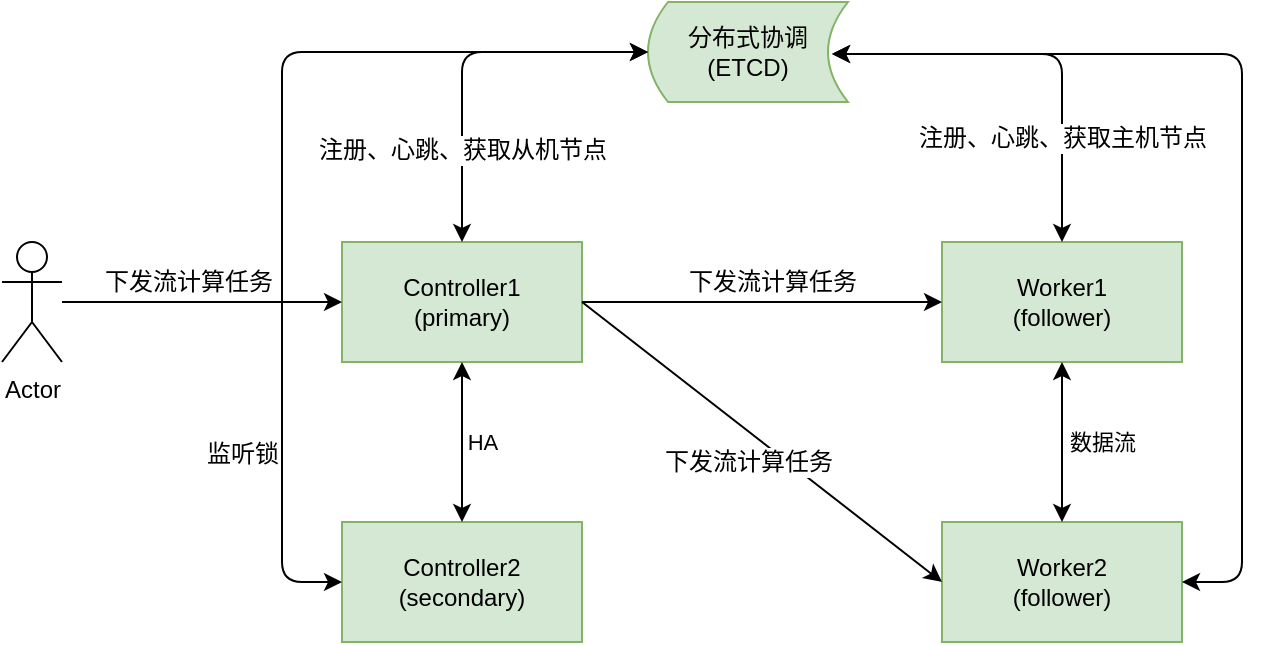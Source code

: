 <mxfile version="12.6.5" type="device" pages="4"><diagram id="Y_t7mS9tfvEqLGT9c2-u" name="总体"><mxGraphModel dx="1426" dy="980" grid="1" gridSize="10" guides="1" tooltips="1" connect="1" arrows="1" fold="1" page="1" pageScale="1" pageWidth="827" pageHeight="1169" math="0" shadow="0"><root><mxCell id="0"/><mxCell id="1" parent="0"/><mxCell id="MhYD4H4_h9FiZGf6SneZ-2" value="Worker1&lt;br&gt;(follower)" style="rounded=0;whiteSpace=wrap;html=1;fillColor=#d5e8d4;strokeColor=#82b366;" parent="1" vertex="1"><mxGeometry x="510" y="210" width="120" height="60" as="geometry"/></mxCell><mxCell id="MhYD4H4_h9FiZGf6SneZ-3" value="Worker2&lt;br&gt;(follower)" style="rounded=0;whiteSpace=wrap;html=1;fillColor=#d5e8d4;strokeColor=#82b366;" parent="1" vertex="1"><mxGeometry x="510" y="350" width="120" height="60" as="geometry"/></mxCell><mxCell id="MhYD4H4_h9FiZGf6SneZ-4" value="Controller1&lt;br&gt;(primary)" style="rounded=0;whiteSpace=wrap;html=1;fillColor=#d5e8d4;strokeColor=#82b366;" parent="1" vertex="1"><mxGeometry x="210" y="210" width="120" height="60" as="geometry"/></mxCell><mxCell id="MhYD4H4_h9FiZGf6SneZ-5" value="Controller2&lt;br&gt;(secondary)" style="rounded=0;whiteSpace=wrap;html=1;fillColor=#d5e8d4;strokeColor=#82b366;" parent="1" vertex="1"><mxGeometry x="210" y="350" width="120" height="60" as="geometry"/></mxCell><mxCell id="MhYD4H4_h9FiZGf6SneZ-7" value="" style="endArrow=classic;html=1;exitX=1;exitY=0.5;exitDx=0;exitDy=0;entryX=0;entryY=0.5;entryDx=0;entryDy=0;" parent="1" source="MhYD4H4_h9FiZGf6SneZ-4" target="MhYD4H4_h9FiZGf6SneZ-2" edge="1"><mxGeometry width="50" height="50" relative="1" as="geometry"><mxPoint x="210" y="450" as="sourcePoint"/><mxPoint x="260" y="400" as="targetPoint"/></mxGeometry></mxCell><mxCell id="MhYD4H4_h9FiZGf6SneZ-10" value="下发流计算任务" style="text;html=1;align=center;verticalAlign=middle;resizable=0;points=[];labelBackgroundColor=#ffffff;" parent="MhYD4H4_h9FiZGf6SneZ-7" vertex="1" connectable="0"><mxGeometry x="0.056" y="2" relative="1" as="geometry"><mxPoint y="-8" as="offset"/></mxGeometry></mxCell><mxCell id="MhYD4H4_h9FiZGf6SneZ-8" value="HA" style="endArrow=classic;startArrow=classic;html=1;exitX=0.5;exitY=1;exitDx=0;exitDy=0;entryX=0.5;entryY=0;entryDx=0;entryDy=0;" parent="1" source="MhYD4H4_h9FiZGf6SneZ-4" target="MhYD4H4_h9FiZGf6SneZ-5" edge="1"><mxGeometry y="10" width="50" height="50" relative="1" as="geometry"><mxPoint x="210" y="450" as="sourcePoint"/><mxPoint x="260" y="400" as="targetPoint"/><mxPoint as="offset"/></mxGeometry></mxCell><mxCell id="MhYD4H4_h9FiZGf6SneZ-9" value="" style="endArrow=classic;html=1;exitX=1;exitY=0.5;exitDx=0;exitDy=0;entryX=0;entryY=0.5;entryDx=0;entryDy=0;" parent="1" source="MhYD4H4_h9FiZGf6SneZ-4" target="MhYD4H4_h9FiZGf6SneZ-3" edge="1"><mxGeometry width="50" height="50" relative="1" as="geometry"><mxPoint x="210" y="450" as="sourcePoint"/><mxPoint x="260" y="400" as="targetPoint"/></mxGeometry></mxCell><mxCell id="8pMUVtiGWb-7spu9zJ_o-13" value="下发流计算任务" style="text;html=1;align=center;verticalAlign=middle;resizable=0;points=[];labelBackgroundColor=#ffffff;" parent="MhYD4H4_h9FiZGf6SneZ-9" vertex="1" connectable="0"><mxGeometry x="0.01" y="3" relative="1" as="geometry"><mxPoint x="-9.62" y="11.76" as="offset"/></mxGeometry></mxCell><mxCell id="8pMUVtiGWb-7spu9zJ_o-1" value="分布式协调&lt;br&gt;(ETCD)" style="shape=dataStorage;whiteSpace=wrap;html=1;fillColor=#d5e8d4;strokeColor=#82b366;" parent="1" vertex="1"><mxGeometry x="363" y="90" width="100" height="50" as="geometry"/></mxCell><mxCell id="8pMUVtiGWb-7spu9zJ_o-4" value="" style="endArrow=classic;startArrow=classic;html=1;exitX=0.5;exitY=0;exitDx=0;exitDy=0;entryX=0;entryY=0.5;entryDx=0;entryDy=0;edgeStyle=orthogonalEdgeStyle;" parent="1" source="MhYD4H4_h9FiZGf6SneZ-4" target="8pMUVtiGWb-7spu9zJ_o-1" edge="1"><mxGeometry width="50" height="50" relative="1" as="geometry"><mxPoint x="210" y="480" as="sourcePoint"/><mxPoint x="260" y="430" as="targetPoint"/></mxGeometry></mxCell><mxCell id="8pMUVtiGWb-7spu9zJ_o-11" value="注册、心跳、获取从机节点" style="text;html=1;align=center;verticalAlign=middle;resizable=0;points=[];labelBackgroundColor=#ffffff;" parent="8pMUVtiGWb-7spu9zJ_o-4" vertex="1" connectable="0"><mxGeometry x="-0.511" y="-3" relative="1" as="geometry"><mxPoint x="-3" as="offset"/></mxGeometry></mxCell><mxCell id="8pMUVtiGWb-7spu9zJ_o-5" value="" style="endArrow=classic;startArrow=classic;html=1;exitX=0;exitY=0.5;exitDx=0;exitDy=0;entryX=0;entryY=0.5;entryDx=0;entryDy=0;edgeStyle=orthogonalEdgeStyle;" parent="1" source="MhYD4H4_h9FiZGf6SneZ-5" target="8pMUVtiGWb-7spu9zJ_o-1" edge="1"><mxGeometry width="50" height="50" relative="1" as="geometry"><mxPoint x="210" y="480" as="sourcePoint"/><mxPoint x="260" y="430" as="targetPoint"/><Array as="points"><mxPoint x="180" y="380"/><mxPoint x="180" y="115"/></Array></mxGeometry></mxCell><mxCell id="v1f63mXPZEzr03_wcrMP-4" value="监听锁" style="text;html=1;align=center;verticalAlign=middle;resizable=0;points=[];labelBackgroundColor=#ffffff;" parent="8pMUVtiGWb-7spu9zJ_o-5" vertex="1" connectable="0"><mxGeometry x="-0.607" y="4" relative="1" as="geometry"><mxPoint x="-16" as="offset"/></mxGeometry></mxCell><mxCell id="8pMUVtiGWb-7spu9zJ_o-8" value="" style="endArrow=classic;startArrow=classic;html=1;exitX=0.5;exitY=0;exitDx=0;exitDy=0;entryX=0.92;entryY=0.52;entryDx=0;entryDy=0;entryPerimeter=0;edgeStyle=orthogonalEdgeStyle;" parent="1" source="MhYD4H4_h9FiZGf6SneZ-2" target="8pMUVtiGWb-7spu9zJ_o-1" edge="1"><mxGeometry width="50" height="50" relative="1" as="geometry"><mxPoint x="170" y="480" as="sourcePoint"/><mxPoint x="220" y="430" as="targetPoint"/><Array as="points"><mxPoint x="570" y="116"/></Array></mxGeometry></mxCell><mxCell id="8pMUVtiGWb-7spu9zJ_o-10" value="注册、心跳、获取主机节点" style="text;html=1;align=center;verticalAlign=middle;resizable=0;points=[];labelBackgroundColor=#ffffff;" parent="8pMUVtiGWb-7spu9zJ_o-8" vertex="1" connectable="0"><mxGeometry x="-0.502" y="-4" relative="1" as="geometry"><mxPoint x="-4" as="offset"/></mxGeometry></mxCell><mxCell id="8pMUVtiGWb-7spu9zJ_o-9" value="" style="endArrow=classic;startArrow=classic;html=1;exitX=1;exitY=0.5;exitDx=0;exitDy=0;entryX=0.92;entryY=0.52;entryDx=0;entryDy=0;entryPerimeter=0;edgeStyle=orthogonalEdgeStyle;" parent="1" source="MhYD4H4_h9FiZGf6SneZ-3" target="8pMUVtiGWb-7spu9zJ_o-1" edge="1"><mxGeometry width="50" height="50" relative="1" as="geometry"><mxPoint x="170" y="480" as="sourcePoint"/><mxPoint x="220" y="430" as="targetPoint"/><Array as="points"><mxPoint x="660" y="380"/><mxPoint x="660" y="116"/></Array></mxGeometry></mxCell><mxCell id="8pMUVtiGWb-7spu9zJ_o-12" value="数据流" style="endArrow=classic;startArrow=classic;html=1;entryX=0.5;entryY=1;entryDx=0;entryDy=0;exitX=0.5;exitY=0;exitDx=0;exitDy=0;" parent="1" source="MhYD4H4_h9FiZGf6SneZ-3" target="MhYD4H4_h9FiZGf6SneZ-2" edge="1"><mxGeometry y="-20" width="50" height="50" relative="1" as="geometry"><mxPoint x="170" y="480" as="sourcePoint"/><mxPoint x="220" y="430" as="targetPoint"/><mxPoint as="offset"/></mxGeometry></mxCell><mxCell id="v1f63mXPZEzr03_wcrMP-1" value="Actor" style="shape=umlActor;verticalLabelPosition=bottom;labelBackgroundColor=#ffffff;verticalAlign=top;html=1;outlineConnect=0;" parent="1" vertex="1"><mxGeometry x="40" y="210" width="30" height="60" as="geometry"/></mxCell><mxCell id="v1f63mXPZEzr03_wcrMP-2" value="" style="endArrow=classic;html=1;entryX=0;entryY=0.5;entryDx=0;entryDy=0;" parent="1" source="v1f63mXPZEzr03_wcrMP-1" target="MhYD4H4_h9FiZGf6SneZ-4" edge="1"><mxGeometry width="50" height="50" relative="1" as="geometry"><mxPoint x="40" y="480" as="sourcePoint"/><mxPoint x="90" y="430" as="targetPoint"/></mxGeometry></mxCell><mxCell id="v1f63mXPZEzr03_wcrMP-3" value="下发流计算任务" style="text;html=1;align=center;verticalAlign=middle;resizable=0;points=[];labelBackgroundColor=#ffffff;" parent="v1f63mXPZEzr03_wcrMP-2" vertex="1" connectable="0"><mxGeometry x="-0.1" y="4" relative="1" as="geometry"><mxPoint y="-6" as="offset"/></mxGeometry></mxCell></root></mxGraphModel></diagram><diagram id="D8POlrJkAR8ddRIlzlFB" name="controller选主"><mxGraphModel dx="1426" dy="980" grid="1" gridSize="10" guides="1" tooltips="1" connect="1" arrows="1" fold="1" page="1" pageScale="1" pageWidth="827" pageHeight="1169" math="0" shadow="0"><root><mxCell id="ibCL3-GTTNyCmqcZHHZb-0"/><mxCell id="ibCL3-GTTNyCmqcZHHZb-1" parent="ibCL3-GTTNyCmqcZHHZb-0"/><mxCell id="Mk0niroRYMnZ9gy7XDmS-0" value="Controller1&lt;br&gt;（second提升为primary)" style="rounded=0;whiteSpace=wrap;html=1;fillColor=#d5e8d4;strokeColor=#82b366;" parent="ibCL3-GTTNyCmqcZHHZb-1" vertex="1"><mxGeometry x="210" y="220" width="120" height="60" as="geometry"/></mxCell><mxCell id="Mk0niroRYMnZ9gy7XDmS-1" value="Controller2&lt;br&gt;(secondary)" style="rounded=0;whiteSpace=wrap;html=1;fillColor=#d5e8d4;strokeColor=#82b366;" parent="ibCL3-GTTNyCmqcZHHZb-1" vertex="1"><mxGeometry x="440" y="220" width="120" height="60" as="geometry"/></mxCell><mxCell id="Mk0niroRYMnZ9gy7XDmS-2" value="分布式协调&lt;br&gt;(ETCD)" style="shape=dataStorage;whiteSpace=wrap;html=1;fillColor=#d5e8d4;strokeColor=#82b366;" parent="ibCL3-GTTNyCmqcZHHZb-1" vertex="1"><mxGeometry x="330" y="100" width="100" height="50" as="geometry"/></mxCell><mxCell id="Mk0niroRYMnZ9gy7XDmS-3" value="" style="endArrow=classic;html=1;exitX=0;exitY=0.5;exitDx=0;exitDy=0;entryX=0.5;entryY=0;entryDx=0;entryDy=0;edgeStyle=orthogonalEdgeStyle;" parent="ibCL3-GTTNyCmqcZHHZb-1" source="Mk0niroRYMnZ9gy7XDmS-2" target="Mk0niroRYMnZ9gy7XDmS-0" edge="1"><mxGeometry width="50" height="50" relative="1" as="geometry"><mxPoint x="210" y="350" as="sourcePoint"/><mxPoint x="260" y="300" as="targetPoint"/></mxGeometry></mxCell><mxCell id="Mk0niroRYMnZ9gy7XDmS-5" value="获取锁" style="text;html=1;align=center;verticalAlign=middle;resizable=0;points=[];labelBackgroundColor=#ffffff;" parent="Mk0niroRYMnZ9gy7XDmS-3" vertex="1" connectable="0"><mxGeometry x="-0.021" relative="1" as="geometry"><mxPoint x="-23" y="11" as="offset"/></mxGeometry></mxCell><mxCell id="Mk0niroRYMnZ9gy7XDmS-4" value="" style="endArrow=classic;html=1;exitX=0.91;exitY=0.48;exitDx=0;exitDy=0;entryX=0.5;entryY=0;entryDx=0;entryDy=0;edgeStyle=orthogonalEdgeStyle;exitPerimeter=0;" parent="ibCL3-GTTNyCmqcZHHZb-1" source="Mk0niroRYMnZ9gy7XDmS-2" target="Mk0niroRYMnZ9gy7XDmS-1" edge="1"><mxGeometry width="50" height="50" relative="1" as="geometry"><mxPoint x="290" y="490" as="sourcePoint"/><mxPoint x="340" y="440" as="targetPoint"/></mxGeometry></mxCell><mxCell id="Mk0niroRYMnZ9gy7XDmS-40" value="监听锁" style="text;html=1;align=center;verticalAlign=middle;resizable=0;points=[];labelBackgroundColor=#ffffff;" parent="Mk0niroRYMnZ9gy7XDmS-4" vertex="1" connectable="0"><mxGeometry x="-0.097" y="-27" relative="1" as="geometry"><mxPoint x="47" y="26" as="offset"/></mxGeometry></mxCell><mxCell id="Mk0niroRYMnZ9gy7XDmS-7" value="Controller1&lt;br&gt;(&lt;strike&gt;primary&lt;/strike&gt;)&lt;br&gt;(down机)" style="rounded=0;whiteSpace=wrap;html=1;fillColor=#f8cecc;strokeColor=#b85450;" parent="ibCL3-GTTNyCmqcZHHZb-1" vertex="1"><mxGeometry x="210" y="490" width="120" height="60" as="geometry"/></mxCell><mxCell id="Mk0niroRYMnZ9gy7XDmS-8" value="Controller2&lt;br&gt;(secondary提升为primary)" style="rounded=0;whiteSpace=wrap;html=1;fillColor=#d5e8d4;strokeColor=#82b366;" parent="ibCL3-GTTNyCmqcZHHZb-1" vertex="1"><mxGeometry x="440" y="490" width="120" height="60" as="geometry"/></mxCell><mxCell id="Mk0niroRYMnZ9gy7XDmS-9" value="分布式协调&lt;br&gt;(ETCD)" style="shape=dataStorage;whiteSpace=wrap;html=1;fillColor=#d5e8d4;strokeColor=#82b366;" parent="ibCL3-GTTNyCmqcZHHZb-1" vertex="1"><mxGeometry x="330" y="370" width="100" height="50" as="geometry"/></mxCell><mxCell id="Mk0niroRYMnZ9gy7XDmS-12" value="" style="endArrow=classic;html=1;exitX=0.91;exitY=0.52;exitDx=0;exitDy=0;entryX=0.5;entryY=0;entryDx=0;entryDy=0;exitPerimeter=0;edgeStyle=orthogonalEdgeStyle;" parent="ibCL3-GTTNyCmqcZHHZb-1" source="Mk0niroRYMnZ9gy7XDmS-9" target="Mk0niroRYMnZ9gy7XDmS-8" edge="1"><mxGeometry width="50" height="50" relative="1" as="geometry"><mxPoint x="290" y="760" as="sourcePoint"/><mxPoint x="340" y="710" as="targetPoint"/></mxGeometry></mxCell><mxCell id="Mk0niroRYMnZ9gy7XDmS-21" value="获取锁" style="text;html=1;align=center;verticalAlign=middle;resizable=0;points=[];labelBackgroundColor=#ffffff;" parent="Mk0niroRYMnZ9gy7XDmS-12" vertex="1" connectable="0"><mxGeometry x="-0.087" y="-33" relative="1" as="geometry"><mxPoint x="53" y="33" as="offset"/></mxGeometry></mxCell><mxCell id="Mk0niroRYMnZ9gy7XDmS-14" value="" style="endArrow=classic;html=1;exitX=0.75;exitY=0;exitDx=0;exitDy=0;edgeStyle=orthogonalEdgeStyle;" parent="ibCL3-GTTNyCmqcZHHZb-1" source="Mk0niroRYMnZ9gy7XDmS-0" edge="1"><mxGeometry width="50" height="50" relative="1" as="geometry"><mxPoint x="210" y="620" as="sourcePoint"/><mxPoint x="380" y="150" as="targetPoint"/></mxGeometry></mxCell><mxCell id="Mk0niroRYMnZ9gy7XDmS-15" value="心跳" style="text;html=1;align=center;verticalAlign=middle;resizable=0;points=[];labelBackgroundColor=#ffffff;" parent="Mk0niroRYMnZ9gy7XDmS-14" vertex="1" connectable="0"><mxGeometry x="-0.333" y="29" relative="1" as="geometry"><mxPoint x="15" y="18" as="offset"/></mxGeometry></mxCell><mxCell id="Mk0niroRYMnZ9gy7XDmS-20" value="" style="endArrow=classic;html=1;exitX=0.75;exitY=0;exitDx=0;exitDy=0;entryX=0.5;entryY=1;entryDx=0;entryDy=0;edgeStyle=orthogonalEdgeStyle;dashed=1;" parent="ibCL3-GTTNyCmqcZHHZb-1" source="Mk0niroRYMnZ9gy7XDmS-7" target="Mk0niroRYMnZ9gy7XDmS-9" edge="1"><mxGeometry width="50" height="50" relative="1" as="geometry"><mxPoint x="210" y="620" as="sourcePoint"/><mxPoint x="260" y="570" as="targetPoint"/></mxGeometry></mxCell><mxCell id="Mk0niroRYMnZ9gy7XDmS-23" value="&lt;strike&gt;心跳&lt;/strike&gt;" style="text;html=1;align=center;verticalAlign=middle;resizable=0;points=[];labelBackgroundColor=#ffffff;" parent="Mk0niroRYMnZ9gy7XDmS-20" vertex="1" connectable="0"><mxGeometry x="-0.053" y="1" relative="1" as="geometry"><mxPoint x="4" y="-9" as="offset"/></mxGeometry></mxCell><mxCell id="Mk0niroRYMnZ9gy7XDmS-24" value="Controller1&lt;br&gt;(secondary)" style="rounded=0;whiteSpace=wrap;html=1;fillColor=#d5e8d4;strokeColor=#82b366;" parent="ibCL3-GTTNyCmqcZHHZb-1" vertex="1"><mxGeometry x="210" y="770" width="120" height="60" as="geometry"/></mxCell><mxCell id="Mk0niroRYMnZ9gy7XDmS-25" value="Controller2&lt;br&gt;(primary)" style="rounded=0;whiteSpace=wrap;html=1;fillColor=#d5e8d4;strokeColor=#82b366;" parent="ibCL3-GTTNyCmqcZHHZb-1" vertex="1"><mxGeometry x="440" y="770" width="120" height="60" as="geometry"/></mxCell><mxCell id="Mk0niroRYMnZ9gy7XDmS-26" value="分布式协调&lt;br&gt;(ETCD)" style="shape=dataStorage;whiteSpace=wrap;html=1;fillColor=#d5e8d4;strokeColor=#82b366;" parent="ibCL3-GTTNyCmqcZHHZb-1" vertex="1"><mxGeometry x="330" y="650" width="100" height="50" as="geometry"/></mxCell><mxCell id="Mk0niroRYMnZ9gy7XDmS-31" value="primary down机" style="shape=flexArrow;endArrow=classic;html=1;" parent="ibCL3-GTTNyCmqcZHHZb-1" edge="1"><mxGeometry x="-0.067" y="59" width="50" height="50" relative="1" as="geometry"><mxPoint x="180" y="300" as="sourcePoint"/><mxPoint x="180" y="360" as="targetPoint"/><mxPoint as="offset"/></mxGeometry></mxCell><mxCell id="Mk0niroRYMnZ9gy7XDmS-32" value="原primary重启" style="shape=flexArrow;endArrow=classic;html=1;" parent="ibCL3-GTTNyCmqcZHHZb-1" edge="1"><mxGeometry x="-0.067" y="59" width="50" height="50" relative="1" as="geometry"><mxPoint x="180" y="580" as="sourcePoint"/><mxPoint x="180" y="640" as="targetPoint"/><mxPoint as="offset"/></mxGeometry></mxCell><mxCell id="Mk0niroRYMnZ9gy7XDmS-33" value="" style="endArrow=classic;html=1;exitX=0.25;exitY=0;exitDx=0;exitDy=0;entryX=0.5;entryY=1;entryDx=0;entryDy=0;edgeStyle=orthogonalEdgeStyle;" parent="ibCL3-GTTNyCmqcZHHZb-1" source="Mk0niroRYMnZ9gy7XDmS-8" target="Mk0niroRYMnZ9gy7XDmS-9" edge="1"><mxGeometry width="50" height="50" relative="1" as="geometry"><mxPoint x="210" y="900" as="sourcePoint"/><mxPoint x="260" y="850" as="targetPoint"/></mxGeometry></mxCell><mxCell id="Mk0niroRYMnZ9gy7XDmS-34" value="心跳" style="text;html=1;align=center;verticalAlign=middle;resizable=0;points=[];labelBackgroundColor=#ffffff;" parent="Mk0niroRYMnZ9gy7XDmS-33" vertex="1" connectable="0"><mxGeometry x="-0.025" y="-2" relative="1" as="geometry"><mxPoint x="3" y="-9" as="offset"/></mxGeometry></mxCell><mxCell id="Mk0niroRYMnZ9gy7XDmS-35" value="" style="endArrow=classic;html=1;exitX=0.25;exitY=0;exitDx=0;exitDy=0;entryX=0.5;entryY=1;entryDx=0;entryDy=0;edgeStyle=orthogonalEdgeStyle;" parent="ibCL3-GTTNyCmqcZHHZb-1" source="Mk0niroRYMnZ9gy7XDmS-25" target="Mk0niroRYMnZ9gy7XDmS-26" edge="1"><mxGeometry width="50" height="50" relative="1" as="geometry"><mxPoint x="480" y="500" as="sourcePoint"/><mxPoint x="390" y="430" as="targetPoint"/></mxGeometry></mxCell><mxCell id="Mk0niroRYMnZ9gy7XDmS-36" value="心跳" style="text;html=1;align=center;verticalAlign=middle;resizable=0;points=[];labelBackgroundColor=#ffffff;" parent="Mk0niroRYMnZ9gy7XDmS-35" vertex="1" connectable="0"><mxGeometry x="-0.025" y="-2" relative="1" as="geometry"><mxPoint x="3" y="-9" as="offset"/></mxGeometry></mxCell><mxCell id="Mk0niroRYMnZ9gy7XDmS-37" value="" style="endArrow=classic;html=1;exitX=0;exitY=0.5;exitDx=0;exitDy=0;entryX=0.5;entryY=0;entryDx=0;entryDy=0;edgeStyle=orthogonalEdgeStyle;" parent="ibCL3-GTTNyCmqcZHHZb-1" source="Mk0niroRYMnZ9gy7XDmS-26" target="Mk0niroRYMnZ9gy7XDmS-24" edge="1"><mxGeometry width="50" height="50" relative="1" as="geometry"><mxPoint x="210" y="900" as="sourcePoint"/><mxPoint x="260" y="850" as="targetPoint"/></mxGeometry></mxCell><mxCell id="Mk0niroRYMnZ9gy7XDmS-39" value="监听锁" style="text;html=1;align=center;verticalAlign=middle;resizable=0;points=[];labelBackgroundColor=#ffffff;" parent="Mk0niroRYMnZ9gy7XDmS-37" vertex="1" connectable="0"><mxGeometry x="0.316" relative="1" as="geometry"><mxPoint x="-23" y="-11" as="offset"/></mxGeometry></mxCell></root></mxGraphModel></diagram><diagram id="IaWS3poygkZQwFxms2oi" name="control发布任务到workers"><mxGraphModel dx="1426" dy="980" grid="1" gridSize="10" guides="1" tooltips="1" connect="1" arrows="1" fold="1" page="1" pageScale="1" pageWidth="827" pageHeight="1169" math="0" shadow="0"><root><mxCell id="pyOEyzjf6JdOIePtrfC3-0"/><mxCell id="pyOEyzjf6JdOIePtrfC3-1" parent="pyOEyzjf6JdOIePtrfC3-0"/><mxCell id="WdY8HNuwj4L2Twsa3Dg--48" value="" style="whiteSpace=wrap;html=1;" parent="pyOEyzjf6JdOIePtrfC3-1" vertex="1"><mxGeometry x="160" y="912" width="440" height="128" as="geometry"/></mxCell><mxCell id="WdY8HNuwj4L2Twsa3Dg--5" value="" style="edgeStyle=orthogonalEdgeStyle;rounded=0;orthogonalLoop=1;jettySize=auto;html=1;" parent="pyOEyzjf6JdOIePtrfC3-1" source="WdY8HNuwj4L2Twsa3Dg--2" edge="1"><mxGeometry relative="1" as="geometry"><mxPoint x="201" y="105" as="targetPoint"/></mxGeometry></mxCell><mxCell id="WdY8HNuwj4L2Twsa3Dg--7" style="edgeStyle=orthogonalEdgeStyle;rounded=0;orthogonalLoop=1;jettySize=auto;html=1;exitX=0.5;exitY=1;exitDx=0;exitDy=0;entryX=0;entryY=0.5;entryDx=0;entryDy=0;" parent="pyOEyzjf6JdOIePtrfC3-1" source="WdY8HNuwj4L2Twsa3Dg--2" target="WdY8HNuwj4L2Twsa3Dg--6" edge="1"><mxGeometry relative="1" as="geometry"/></mxCell><mxCell id="WdY8HNuwj4L2Twsa3Dg--2" value="source0" style="ellipse;whiteSpace=wrap;html=1;aspect=fixed;" parent="pyOEyzjf6JdOIePtrfC3-1" vertex="1"><mxGeometry x="111" y="80" width="50" height="50" as="geometry"/></mxCell><mxCell id="WdY8HNuwj4L2Twsa3Dg--6" value="map1" style="ellipse;whiteSpace=wrap;html=1;aspect=fixed;" parent="pyOEyzjf6JdOIePtrfC3-1" vertex="1"><mxGeometry x="201" y="150" width="50" height="50" as="geometry"/></mxCell><mxCell id="WdY8HNuwj4L2Twsa3Dg--18" value="" style="edgeStyle=orthogonalEdgeStyle;rounded=0;orthogonalLoop=1;jettySize=auto;html=1;exitX=1;exitY=0.5;exitDx=0;exitDy=0;" parent="pyOEyzjf6JdOIePtrfC3-1" source="WdY8HNuwj4L2Twsa3Dg--22" target="WdY8HNuwj4L2Twsa3Dg--17" edge="1"><mxGeometry relative="1" as="geometry"><mxPoint x="331" y="105" as="sourcePoint"/></mxGeometry></mxCell><mxCell id="WdY8HNuwj4L2Twsa3Dg--17" value="sink0" style="ellipse;whiteSpace=wrap;html=1;aspect=fixed;" parent="pyOEyzjf6JdOIePtrfC3-1" vertex="1"><mxGeometry x="291" y="80" width="50" height="50" as="geometry"/></mxCell><mxCell id="WdY8HNuwj4L2Twsa3Dg--19" style="edgeStyle=orthogonalEdgeStyle;rounded=0;orthogonalLoop=1;jettySize=auto;html=1;exitX=1;exitY=0.5;exitDx=0;exitDy=0;" parent="pyOEyzjf6JdOIePtrfC3-1" source="WdY8HNuwj4L2Twsa3Dg--6" target="WdY8HNuwj4L2Twsa3Dg--17" edge="1"><mxGeometry relative="1" as="geometry"><mxPoint x="331" y="175" as="sourcePoint"/></mxGeometry></mxCell><mxCell id="WdY8HNuwj4L2Twsa3Dg--22" value="map0" style="ellipse;whiteSpace=wrap;html=1;aspect=fixed;" parent="pyOEyzjf6JdOIePtrfC3-1" vertex="1"><mxGeometry x="201" y="80" width="50" height="50" as="geometry"/></mxCell><mxCell id="WdY8HNuwj4L2Twsa3Dg--23" value="Controler" style="shape=umlLifeline;perimeter=lifelinePerimeter;whiteSpace=wrap;html=1;container=1;collapsible=0;recursiveResize=0;outlineConnect=0;" parent="pyOEyzjf6JdOIePtrfC3-1" vertex="1"><mxGeometry x="111" y="270" width="100" height="370" as="geometry"/></mxCell><mxCell id="WdY8HNuwj4L2Twsa3Dg--24" value="Worker0" style="shape=umlLifeline;perimeter=lifelinePerimeter;whiteSpace=wrap;html=1;container=1;collapsible=0;recursiveResize=0;outlineConnect=0;" parent="pyOEyzjf6JdOIePtrfC3-1" vertex="1"><mxGeometry x="319.5" y="270" width="100" height="360" as="geometry"/></mxCell><mxCell id="WdY8HNuwj4L2Twsa3Dg--26" value="&amp;nbsp; &amp;nbsp; &amp;nbsp; &amp;nbsp; &amp;nbsp; &amp;nbsp; &amp;nbsp; &amp;nbsp; &amp;nbsp;source0" style="html=1;points=[];perimeter=orthogonalPerimeter;" parent="WdY8HNuwj4L2Twsa3Dg--24" vertex="1"><mxGeometry x="45" y="80" width="10" height="40" as="geometry"/></mxCell><mxCell id="WdY8HNuwj4L2Twsa3Dg--29" value="&amp;nbsp; &amp;nbsp; &amp;nbsp; &amp;nbsp; &amp;nbsp; &amp;nbsp; &amp;nbsp; map0" style="html=1;points=[];perimeter=orthogonalPerimeter;" parent="WdY8HNuwj4L2Twsa3Dg--24" vertex="1"><mxGeometry x="45" y="140" width="10" height="40" as="geometry"/></mxCell><mxCell id="WdY8HNuwj4L2Twsa3Dg--38" value="&amp;nbsp; &amp;nbsp; &amp;nbsp; &amp;nbsp; &amp;nbsp; &amp;nbsp; &amp;nbsp;sink0" style="html=1;points=[];perimeter=orthogonalPerimeter;" parent="WdY8HNuwj4L2Twsa3Dg--24" vertex="1"><mxGeometry x="45" y="260" width="10" height="40" as="geometry"/></mxCell><mxCell id="WdY8HNuwj4L2Twsa3Dg--25" value="Worker1" style="shape=umlLifeline;perimeter=lifelinePerimeter;whiteSpace=wrap;html=1;container=1;collapsible=0;recursiveResize=0;outlineConnect=0;" parent="pyOEyzjf6JdOIePtrfC3-1" vertex="1"><mxGeometry x="531" y="270" width="100" height="350" as="geometry"/></mxCell><mxCell id="WdY8HNuwj4L2Twsa3Dg--35" value="&amp;nbsp; &amp;nbsp;map1" style="html=1;points=[];perimeter=orthogonalPerimeter;align=left;" parent="WdY8HNuwj4L2Twsa3Dg--25" vertex="1"><mxGeometry x="45" y="210" width="10" height="30" as="geometry"/></mxCell><mxCell id="WdY8HNuwj4L2Twsa3Dg--27" value="dispatch Source0" style="html=1;verticalAlign=bottom;endArrow=block;" parent="pyOEyzjf6JdOIePtrfC3-1" target="WdY8HNuwj4L2Twsa3Dg--24" edge="1"><mxGeometry relative="1" as="geometry"><mxPoint x="161" y="350" as="sourcePoint"/></mxGeometry></mxCell><mxCell id="WdY8HNuwj4L2Twsa3Dg--28" value="return" style="html=1;verticalAlign=bottom;endArrow=open;dashed=1;endSize=8;exitX=0.05;exitY=0.963;exitDx=0;exitDy=0;exitPerimeter=0;" parent="pyOEyzjf6JdOIePtrfC3-1" source="WdY8HNuwj4L2Twsa3Dg--26" target="WdY8HNuwj4L2Twsa3Dg--23" edge="1"><mxGeometry relative="1" as="geometry"><mxPoint x="161" y="426" as="targetPoint"/></mxGeometry></mxCell><mxCell id="WdY8HNuwj4L2Twsa3Dg--30" value="dispatch" style="html=1;verticalAlign=bottom;endArrow=block;entryX=0;entryY=0;" parent="pyOEyzjf6JdOIePtrfC3-1" target="WdY8HNuwj4L2Twsa3Dg--29" edge="1"><mxGeometry relative="1" as="geometry"><mxPoint x="161" y="410" as="sourcePoint"/></mxGeometry></mxCell><mxCell id="WdY8HNuwj4L2Twsa3Dg--31" value="return" style="html=1;verticalAlign=bottom;endArrow=open;dashed=1;endSize=8;exitX=0;exitY=0.95;" parent="pyOEyzjf6JdOIePtrfC3-1" source="WdY8HNuwj4L2Twsa3Dg--29" target="WdY8HNuwj4L2Twsa3Dg--23" edge="1"><mxGeometry relative="1" as="geometry"><mxPoint x="161" y="486" as="targetPoint"/></mxGeometry></mxCell><mxCell id="WdY8HNuwj4L2Twsa3Dg--36" value="dispatch" style="html=1;verticalAlign=bottom;endArrow=block;entryX=0;entryY=0;" parent="pyOEyzjf6JdOIePtrfC3-1" target="WdY8HNuwj4L2Twsa3Dg--35" edge="1"><mxGeometry relative="1" as="geometry"><mxPoint x="161" y="480" as="sourcePoint"/></mxGeometry></mxCell><mxCell id="WdY8HNuwj4L2Twsa3Dg--37" value="return" style="html=1;verticalAlign=bottom;endArrow=open;dashed=1;endSize=8;exitX=0;exitY=0.95;" parent="pyOEyzjf6JdOIePtrfC3-1" source="WdY8HNuwj4L2Twsa3Dg--35" target="WdY8HNuwj4L2Twsa3Dg--23" edge="1"><mxGeometry relative="1" as="geometry"><mxPoint x="161" y="556" as="targetPoint"/></mxGeometry></mxCell><mxCell id="WdY8HNuwj4L2Twsa3Dg--39" value="dispatch" style="html=1;verticalAlign=bottom;endArrow=block;entryX=0;entryY=0;" parent="pyOEyzjf6JdOIePtrfC3-1" target="WdY8HNuwj4L2Twsa3Dg--38" edge="1"><mxGeometry relative="1" as="geometry"><mxPoint x="161" y="530" as="sourcePoint"/></mxGeometry></mxCell><mxCell id="WdY8HNuwj4L2Twsa3Dg--40" value="return" style="html=1;verticalAlign=bottom;endArrow=open;dashed=1;endSize=8;exitX=0;exitY=0.95;" parent="pyOEyzjf6JdOIePtrfC3-1" edge="1"><mxGeometry relative="1" as="geometry"><mxPoint x="161" y="570" as="targetPoint"/><mxPoint x="364.5" y="570" as="sourcePoint"/></mxGeometry></mxCell><mxCell id="WdY8HNuwj4L2Twsa3Dg--41" value="" style="whiteSpace=wrap;html=1;" parent="pyOEyzjf6JdOIePtrfC3-1" vertex="1"><mxGeometry x="160" y="743" width="440" height="128" as="geometry"/></mxCell><mxCell id="WdY8HNuwj4L2Twsa3Dg--43" value="" style="edgeStyle=orthogonalEdgeStyle;rounded=0;orthogonalLoop=1;jettySize=auto;html=1;" parent="pyOEyzjf6JdOIePtrfC3-1" source="WdY8HNuwj4L2Twsa3Dg--44" edge="1"><mxGeometry relative="1" as="geometry"><mxPoint x="270" y="807" as="targetPoint"/></mxGeometry></mxCell><mxCell id="WdY8HNuwj4L2Twsa3Dg--50" style="edgeStyle=orthogonalEdgeStyle;rounded=0;orthogonalLoop=1;jettySize=auto;html=1;exitX=0.5;exitY=1;exitDx=0;exitDy=0;entryX=0;entryY=0.5;entryDx=0;entryDy=0;" parent="pyOEyzjf6JdOIePtrfC3-1" source="WdY8HNuwj4L2Twsa3Dg--44" target="WdY8HNuwj4L2Twsa3Dg--49" edge="1"><mxGeometry relative="1" as="geometry"/></mxCell><mxCell id="WdY8HNuwj4L2Twsa3Dg--44" value="source0" style="ellipse;whiteSpace=wrap;html=1;aspect=fixed;" parent="pyOEyzjf6JdOIePtrfC3-1" vertex="1"><mxGeometry x="180" y="782" width="50" height="50" as="geometry"/></mxCell><mxCell id="WdY8HNuwj4L2Twsa3Dg--45" value="" style="edgeStyle=orthogonalEdgeStyle;rounded=0;orthogonalLoop=1;jettySize=auto;html=1;exitX=1;exitY=0.5;exitDx=0;exitDy=0;" parent="pyOEyzjf6JdOIePtrfC3-1" source="WdY8HNuwj4L2Twsa3Dg--47" target="WdY8HNuwj4L2Twsa3Dg--46" edge="1"><mxGeometry relative="1" as="geometry"><mxPoint x="400" y="807" as="sourcePoint"/></mxGeometry></mxCell><mxCell id="WdY8HNuwj4L2Twsa3Dg--46" value="sink0" style="ellipse;whiteSpace=wrap;html=1;aspect=fixed;" parent="pyOEyzjf6JdOIePtrfC3-1" vertex="1"><mxGeometry x="360" y="782" width="50" height="50" as="geometry"/></mxCell><mxCell id="WdY8HNuwj4L2Twsa3Dg--47" value="map0" style="ellipse;whiteSpace=wrap;html=1;aspect=fixed;" parent="pyOEyzjf6JdOIePtrfC3-1" vertex="1"><mxGeometry x="270" y="782" width="50" height="50" as="geometry"/></mxCell><mxCell id="WdY8HNuwj4L2Twsa3Dg--51" style="edgeStyle=orthogonalEdgeStyle;rounded=0;orthogonalLoop=1;jettySize=auto;html=1;entryX=0.5;entryY=1;entryDx=0;entryDy=0;" parent="pyOEyzjf6JdOIePtrfC3-1" source="WdY8HNuwj4L2Twsa3Dg--49" target="WdY8HNuwj4L2Twsa3Dg--46" edge="1"><mxGeometry relative="1" as="geometry"/></mxCell><mxCell id="WdY8HNuwj4L2Twsa3Dg--49" value="map0" style="ellipse;whiteSpace=wrap;html=1;aspect=fixed;" parent="pyOEyzjf6JdOIePtrfC3-1" vertex="1"><mxGeometry x="270" y="952" width="50" height="50" as="geometry"/></mxCell><mxCell id="WdY8HNuwj4L2Twsa3Dg--53" value="Worker0" style="whiteSpace=wrap;html=1;rounded=1;arcSize=50;align=center;verticalAlign=middle;container=1;recursiveResize=0;strokeWidth=1;autosize=1;spacing=4;treeFolding=1;treeMoving=1;" parent="pyOEyzjf6JdOIePtrfC3-1" vertex="1"><mxGeometry x="631" y="701" width="90" height="30" as="geometry"/></mxCell><mxCell id="WdY8HNuwj4L2Twsa3Dg--54" value="" style="edgeStyle=entityRelationEdgeStyle;startArrow=none;endArrow=none;segment=10;curved=1;" parent="pyOEyzjf6JdOIePtrfC3-1" target="WdY8HNuwj4L2Twsa3Dg--53" edge="1"><mxGeometry relative="1" as="geometry"><mxPoint x="600" y="743" as="sourcePoint"/></mxGeometry></mxCell><mxCell id="WdY8HNuwj4L2Twsa3Dg--56" value="Worker1" style="whiteSpace=wrap;html=1;rounded=1;arcSize=50;align=center;verticalAlign=middle;container=1;recursiveResize=0;strokeWidth=1;autosize=1;spacing=4;treeFolding=1;treeMoving=1;" parent="pyOEyzjf6JdOIePtrfC3-1" vertex="1"><mxGeometry x="631" y="870" width="90" height="30" as="geometry"/></mxCell><mxCell id="WdY8HNuwj4L2Twsa3Dg--57" value="" style="edgeStyle=entityRelationEdgeStyle;startArrow=none;endArrow=none;segment=10;curved=1;" parent="pyOEyzjf6JdOIePtrfC3-1" target="WdY8HNuwj4L2Twsa3Dg--56" edge="1"><mxGeometry relative="1" as="geometry"><mxPoint x="600" y="912" as="sourcePoint"/></mxGeometry></mxCell><mxCell id="WdY8HNuwj4L2Twsa3Dg--58" value="stream" style="whiteSpace=wrap;html=1;rounded=1;arcSize=50;align=center;verticalAlign=middle;container=1;recursiveResize=0;strokeWidth=1;autosize=1;spacing=4;treeFolding=1;treeMoving=1;" parent="pyOEyzjf6JdOIePtrfC3-1" vertex="1"><mxGeometry x="377" y="48" width="80" height="30" as="geometry"/></mxCell><mxCell id="WdY8HNuwj4L2Twsa3Dg--59" value="" style="edgeStyle=entityRelationEdgeStyle;startArrow=none;endArrow=none;segment=10;curved=1;" parent="pyOEyzjf6JdOIePtrfC3-1" target="WdY8HNuwj4L2Twsa3Dg--58" edge="1"><mxGeometry relative="1" as="geometry"><mxPoint x="341" y="90" as="sourcePoint"/></mxGeometry></mxCell></root></mxGraphModel></diagram><diagram id="dO2t4gVJWXuVHL9Pb4LX" name="Page-4"><mxGraphModel dx="1426" dy="980" grid="1" gridSize="10" guides="1" tooltips="1" connect="1" arrows="1" fold="1" page="1" pageScale="1" pageWidth="827" pageHeight="1169" math="0" shadow="0"><root><mxCell id="c0ZOXRRqTB7WbDIDNsoQ-0"/><mxCell id="c0ZOXRRqTB7WbDIDNsoQ-1" parent="c0ZOXRRqTB7WbDIDNsoQ-0"/></root></mxGraphModel></diagram></mxfile>